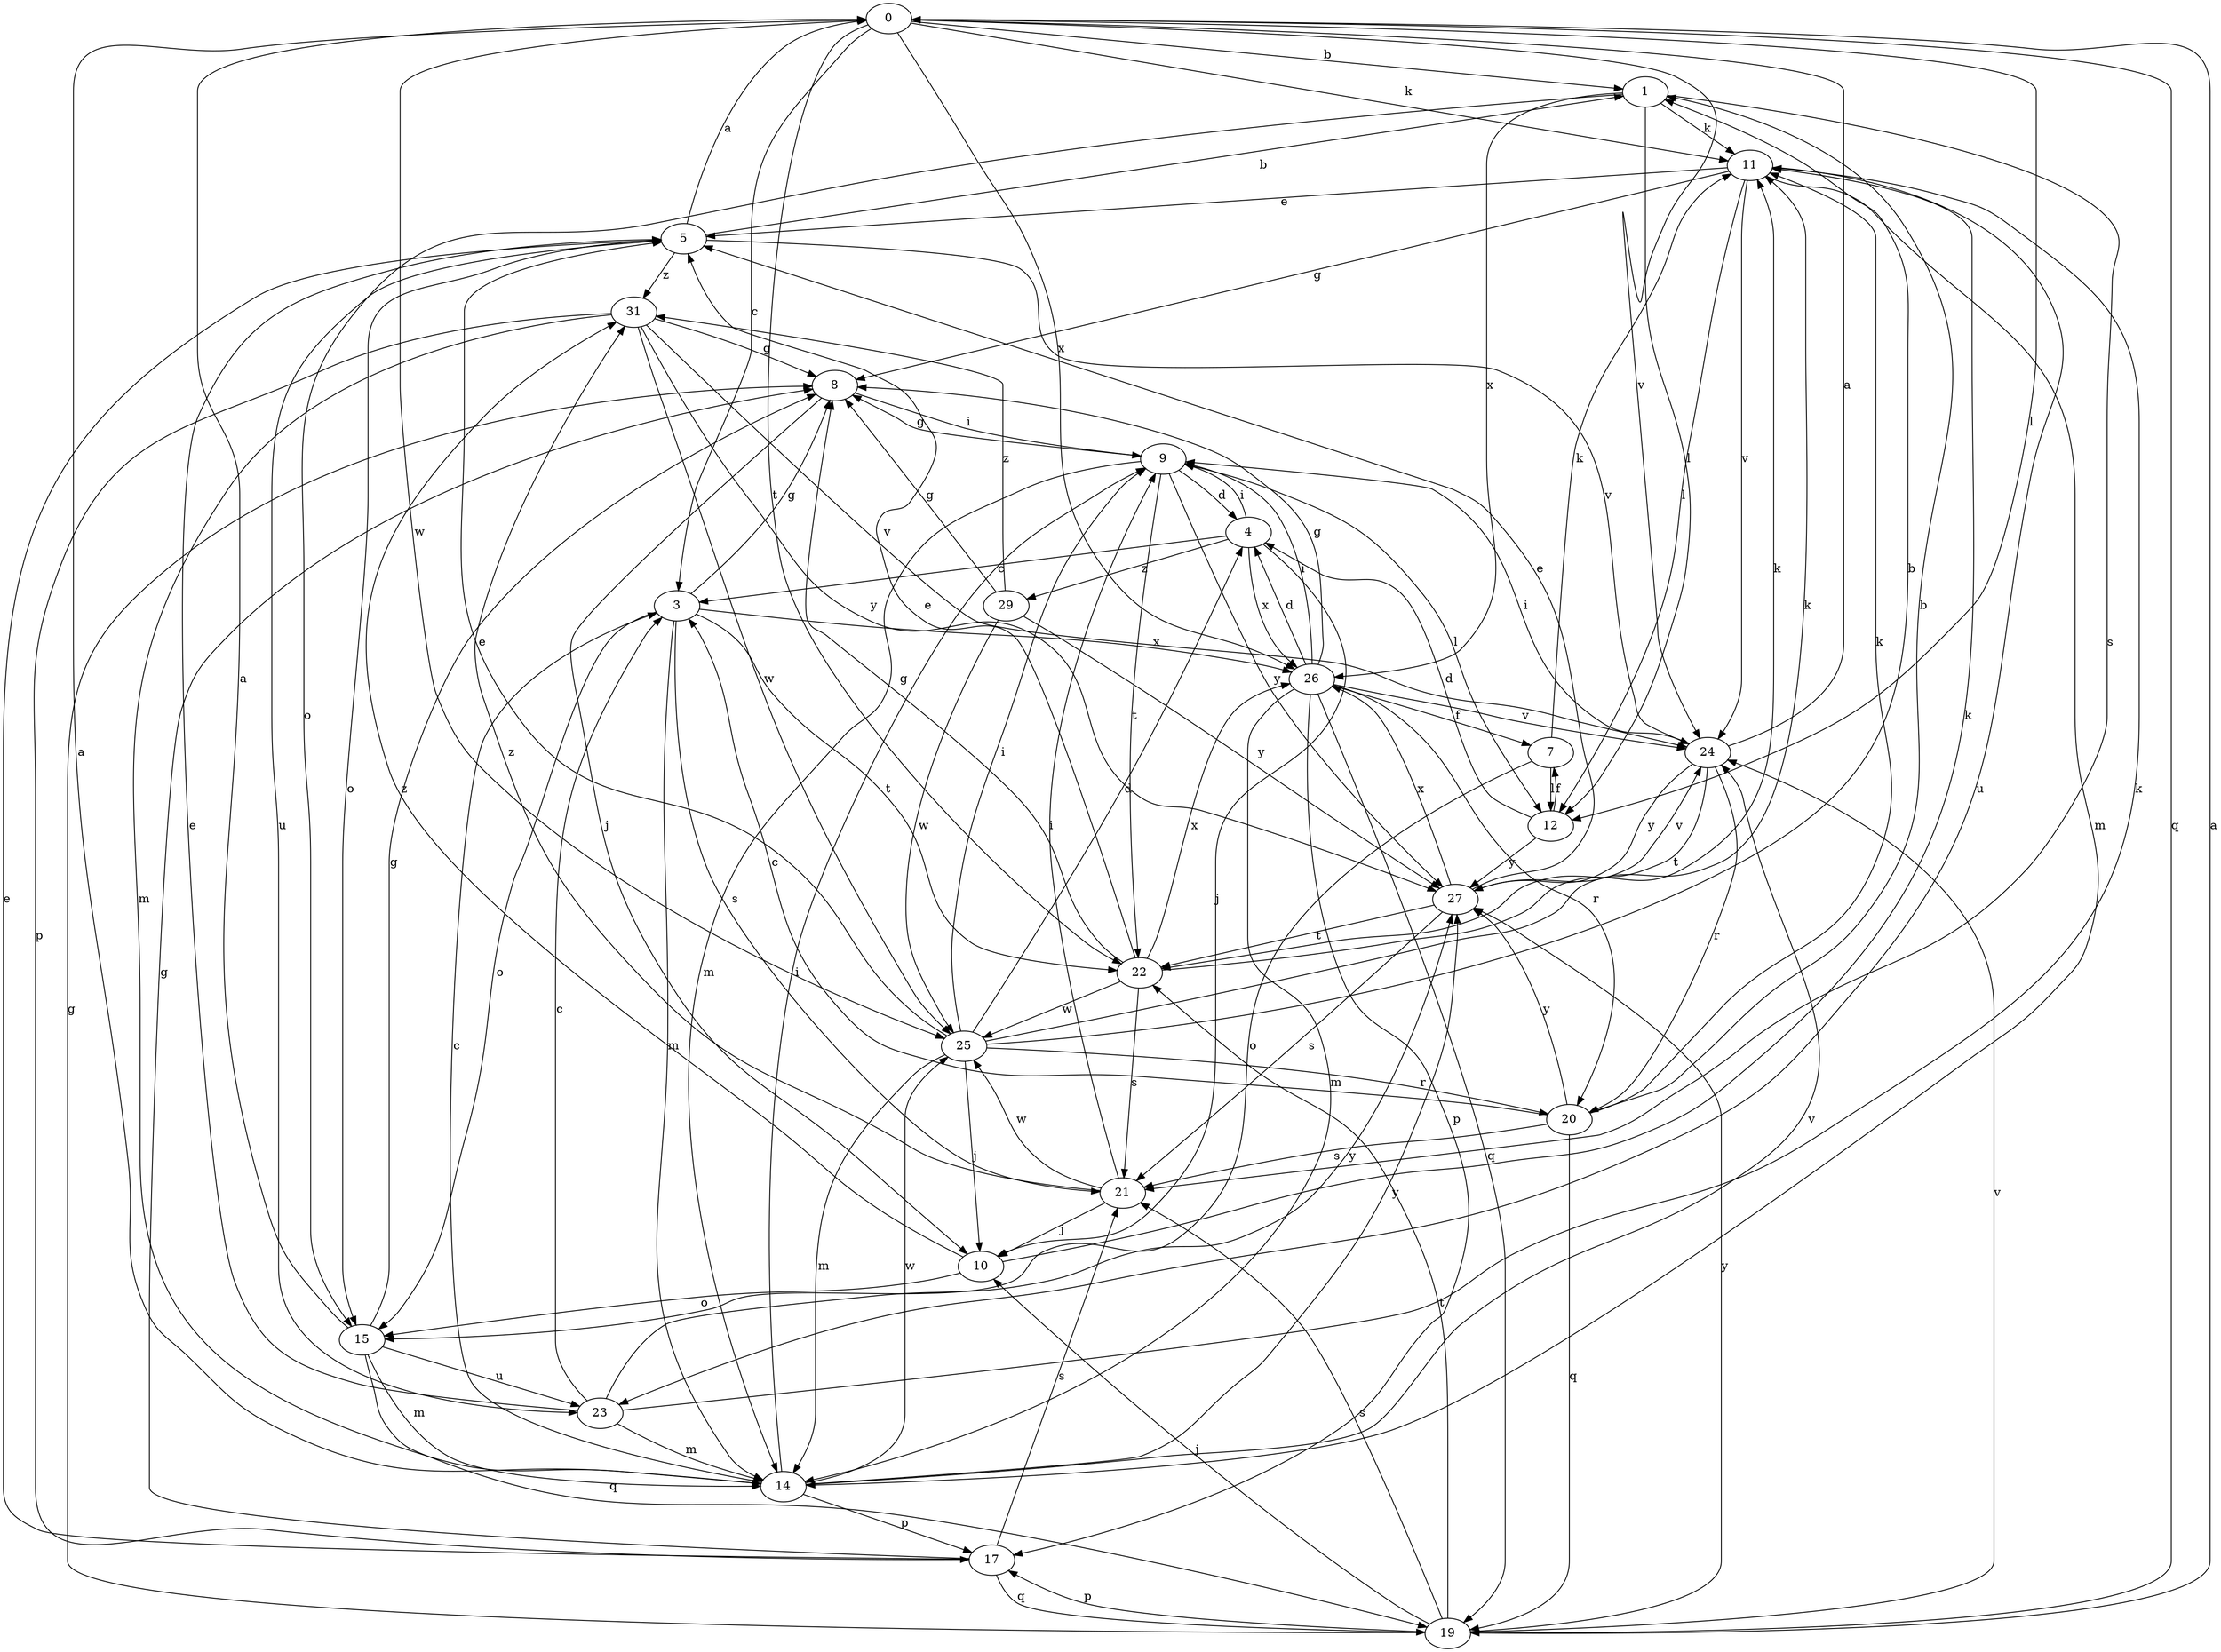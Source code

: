 strict digraph  {
0;
1;
3;
4;
5;
7;
8;
9;
10;
11;
12;
14;
15;
17;
19;
20;
21;
22;
23;
24;
25;
26;
27;
29;
31;
0 -> 1  [label=b];
0 -> 3  [label=c];
0 -> 11  [label=k];
0 -> 12  [label=l];
0 -> 19  [label=q];
0 -> 22  [label=t];
0 -> 24  [label=v];
0 -> 25  [label=w];
0 -> 26  [label=x];
1 -> 11  [label=k];
1 -> 12  [label=l];
1 -> 15  [label=o];
1 -> 21  [label=s];
1 -> 26  [label=x];
3 -> 8  [label=g];
3 -> 14  [label=m];
3 -> 15  [label=o];
3 -> 21  [label=s];
3 -> 22  [label=t];
3 -> 26  [label=x];
4 -> 3  [label=c];
4 -> 9  [label=i];
4 -> 10  [label=j];
4 -> 26  [label=x];
4 -> 29  [label=z];
5 -> 0  [label=a];
5 -> 1  [label=b];
5 -> 15  [label=o];
5 -> 23  [label=u];
5 -> 24  [label=v];
5 -> 31  [label=z];
7 -> 11  [label=k];
7 -> 12  [label=l];
7 -> 15  [label=o];
8 -> 9  [label=i];
8 -> 10  [label=j];
9 -> 4  [label=d];
9 -> 8  [label=g];
9 -> 12  [label=l];
9 -> 14  [label=m];
9 -> 22  [label=t];
9 -> 27  [label=y];
10 -> 11  [label=k];
10 -> 15  [label=o];
10 -> 31  [label=z];
11 -> 5  [label=e];
11 -> 8  [label=g];
11 -> 12  [label=l];
11 -> 14  [label=m];
11 -> 23  [label=u];
11 -> 24  [label=v];
12 -> 4  [label=d];
12 -> 7  [label=f];
12 -> 27  [label=y];
14 -> 0  [label=a];
14 -> 3  [label=c];
14 -> 9  [label=i];
14 -> 17  [label=p];
14 -> 24  [label=v];
14 -> 25  [label=w];
14 -> 27  [label=y];
15 -> 0  [label=a];
15 -> 8  [label=g];
15 -> 14  [label=m];
15 -> 19  [label=q];
15 -> 23  [label=u];
17 -> 5  [label=e];
17 -> 8  [label=g];
17 -> 19  [label=q];
17 -> 21  [label=s];
19 -> 0  [label=a];
19 -> 8  [label=g];
19 -> 10  [label=j];
19 -> 17  [label=p];
19 -> 21  [label=s];
19 -> 22  [label=t];
19 -> 24  [label=v];
19 -> 27  [label=y];
20 -> 1  [label=b];
20 -> 3  [label=c];
20 -> 11  [label=k];
20 -> 19  [label=q];
20 -> 21  [label=s];
20 -> 27  [label=y];
21 -> 9  [label=i];
21 -> 10  [label=j];
21 -> 25  [label=w];
21 -> 31  [label=z];
22 -> 5  [label=e];
22 -> 8  [label=g];
22 -> 11  [label=k];
22 -> 21  [label=s];
22 -> 25  [label=w];
22 -> 26  [label=x];
23 -> 3  [label=c];
23 -> 5  [label=e];
23 -> 11  [label=k];
23 -> 14  [label=m];
23 -> 27  [label=y];
24 -> 0  [label=a];
24 -> 9  [label=i];
24 -> 20  [label=r];
24 -> 22  [label=t];
24 -> 27  [label=y];
25 -> 1  [label=b];
25 -> 4  [label=d];
25 -> 5  [label=e];
25 -> 9  [label=i];
25 -> 10  [label=j];
25 -> 11  [label=k];
25 -> 14  [label=m];
25 -> 20  [label=r];
26 -> 4  [label=d];
26 -> 7  [label=f];
26 -> 8  [label=g];
26 -> 9  [label=i];
26 -> 14  [label=m];
26 -> 17  [label=p];
26 -> 19  [label=q];
26 -> 20  [label=r];
26 -> 24  [label=v];
27 -> 5  [label=e];
27 -> 21  [label=s];
27 -> 22  [label=t];
27 -> 24  [label=v];
27 -> 26  [label=x];
29 -> 8  [label=g];
29 -> 25  [label=w];
29 -> 27  [label=y];
29 -> 31  [label=z];
31 -> 8  [label=g];
31 -> 14  [label=m];
31 -> 17  [label=p];
31 -> 24  [label=v];
31 -> 25  [label=w];
31 -> 27  [label=y];
}
